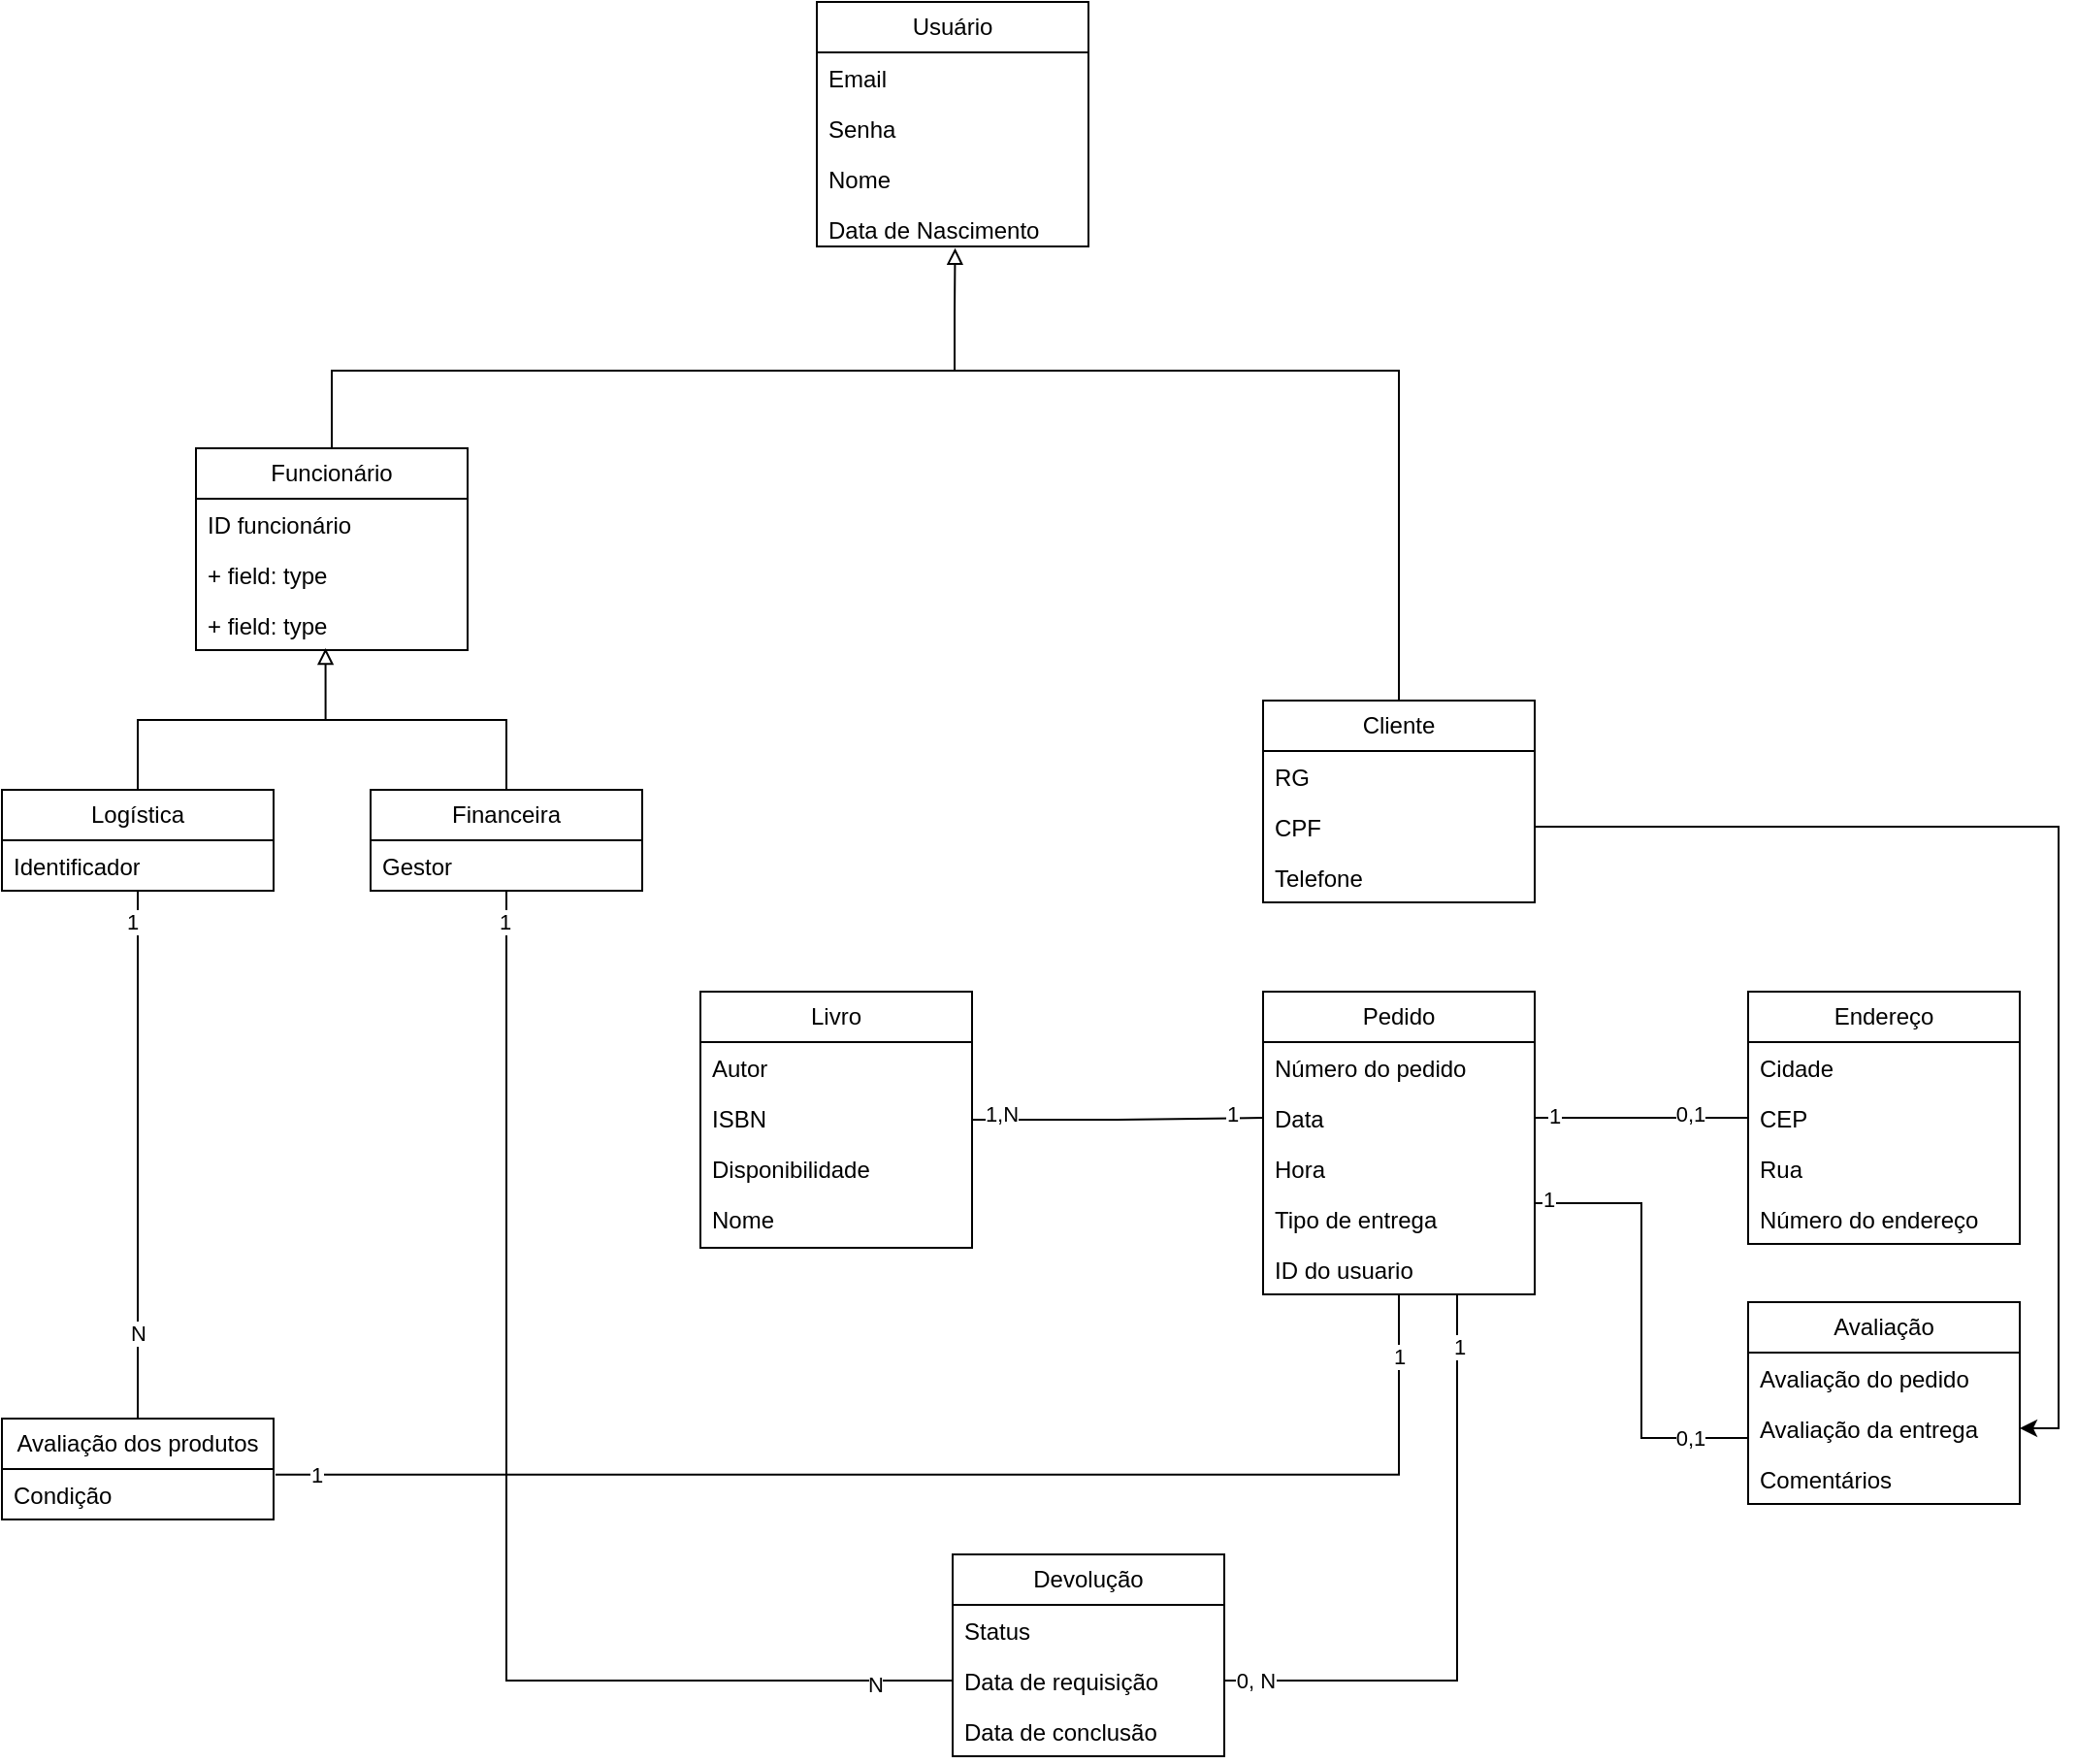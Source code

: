 <mxfile version="24.4.2" type="device">
  <diagram name="Page-1" id="b520641d-4fe3-3701-9064-5fc419738815">
    <mxGraphModel dx="988" dy="4586" grid="1" gridSize="10" guides="1" tooltips="1" connect="1" arrows="1" fold="1" page="1" pageScale="1" pageWidth="1100" pageHeight="850" background="none" math="0" shadow="0">
      <root>
        <mxCell id="0" />
        <mxCell id="1" parent="0" />
        <mxCell id="clQgSgbDN8U7DZsC-t68-5" value="Usuário" style="swimlane;fontStyle=0;childLayout=stackLayout;horizontal=1;startSize=26;fillColor=none;horizontalStack=0;resizeParent=1;resizeParentMax=0;resizeLast=0;collapsible=1;marginBottom=0;whiteSpace=wrap;html=1;" vertex="1" parent="1">
          <mxGeometry x="490" y="-2650" width="140" height="126" as="geometry" />
        </mxCell>
        <mxCell id="clQgSgbDN8U7DZsC-t68-6" value="Email" style="text;strokeColor=none;fillColor=none;align=left;verticalAlign=top;spacingLeft=4;spacingRight=4;overflow=hidden;rotatable=0;points=[[0,0.5],[1,0.5]];portConstraint=eastwest;whiteSpace=wrap;html=1;" vertex="1" parent="clQgSgbDN8U7DZsC-t68-5">
          <mxGeometry y="26" width="140" height="26" as="geometry" />
        </mxCell>
        <mxCell id="clQgSgbDN8U7DZsC-t68-7" value="Senha&lt;div&gt;&lt;br&gt;&lt;/div&gt;" style="text;strokeColor=none;fillColor=none;align=left;verticalAlign=top;spacingLeft=4;spacingRight=4;overflow=hidden;rotatable=0;points=[[0,0.5],[1,0.5]];portConstraint=eastwest;whiteSpace=wrap;html=1;" vertex="1" parent="clQgSgbDN8U7DZsC-t68-5">
          <mxGeometry y="52" width="140" height="26" as="geometry" />
        </mxCell>
        <mxCell id="clQgSgbDN8U7DZsC-t68-15" value="Nome" style="text;strokeColor=none;fillColor=none;align=left;verticalAlign=top;spacingLeft=4;spacingRight=4;overflow=hidden;rotatable=0;points=[[0,0.5],[1,0.5]];portConstraint=eastwest;whiteSpace=wrap;html=1;" vertex="1" parent="clQgSgbDN8U7DZsC-t68-5">
          <mxGeometry y="78" width="140" height="26" as="geometry" />
        </mxCell>
        <mxCell id="clQgSgbDN8U7DZsC-t68-20" value="Data de Nascimento&amp;nbsp;" style="text;strokeColor=none;fillColor=none;align=left;verticalAlign=top;spacingLeft=4;spacingRight=4;overflow=hidden;rotatable=0;points=[[0,0.5],[1,0.5]];portConstraint=eastwest;whiteSpace=wrap;html=1;" vertex="1" parent="clQgSgbDN8U7DZsC-t68-5">
          <mxGeometry y="104" width="140" height="22" as="geometry" />
        </mxCell>
        <mxCell id="clQgSgbDN8U7DZsC-t68-25" value="Pedido" style="swimlane;fontStyle=0;childLayout=stackLayout;horizontal=1;startSize=26;fillColor=none;horizontalStack=0;resizeParent=1;resizeParentMax=0;resizeLast=0;collapsible=1;marginBottom=0;whiteSpace=wrap;html=1;" vertex="1" parent="1">
          <mxGeometry x="720" y="-2140" width="140" height="156" as="geometry" />
        </mxCell>
        <mxCell id="clQgSgbDN8U7DZsC-t68-26" value="Número do pedido" style="text;strokeColor=none;fillColor=none;align=left;verticalAlign=top;spacingLeft=4;spacingRight=4;overflow=hidden;rotatable=0;points=[[0,0.5],[1,0.5]];portConstraint=eastwest;whiteSpace=wrap;html=1;" vertex="1" parent="clQgSgbDN8U7DZsC-t68-25">
          <mxGeometry y="26" width="140" height="26" as="geometry" />
        </mxCell>
        <mxCell id="clQgSgbDN8U7DZsC-t68-27" value="Data&amp;nbsp;" style="text;strokeColor=none;fillColor=none;align=left;verticalAlign=top;spacingLeft=4;spacingRight=4;overflow=hidden;rotatable=0;points=[[0,0.5],[1,0.5]];portConstraint=eastwest;whiteSpace=wrap;html=1;" vertex="1" parent="clQgSgbDN8U7DZsC-t68-25">
          <mxGeometry y="52" width="140" height="26" as="geometry" />
        </mxCell>
        <mxCell id="clQgSgbDN8U7DZsC-t68-28" value="Hora" style="text;strokeColor=none;fillColor=none;align=left;verticalAlign=top;spacingLeft=4;spacingRight=4;overflow=hidden;rotatable=0;points=[[0,0.5],[1,0.5]];portConstraint=eastwest;whiteSpace=wrap;html=1;" vertex="1" parent="clQgSgbDN8U7DZsC-t68-25">
          <mxGeometry y="78" width="140" height="26" as="geometry" />
        </mxCell>
        <mxCell id="clQgSgbDN8U7DZsC-t68-75" value="Tipo de entrega" style="text;strokeColor=none;fillColor=none;align=left;verticalAlign=top;spacingLeft=4;spacingRight=4;overflow=hidden;rotatable=0;points=[[0,0.5],[1,0.5]];portConstraint=eastwest;whiteSpace=wrap;html=1;" vertex="1" parent="clQgSgbDN8U7DZsC-t68-25">
          <mxGeometry y="104" width="140" height="26" as="geometry" />
        </mxCell>
        <mxCell id="clQgSgbDN8U7DZsC-t68-29" value="ID do usuario" style="text;strokeColor=none;fillColor=none;align=left;verticalAlign=top;spacingLeft=4;spacingRight=4;overflow=hidden;rotatable=0;points=[[0,0.5],[1,0.5]];portConstraint=eastwest;whiteSpace=wrap;html=1;" vertex="1" parent="clQgSgbDN8U7DZsC-t68-25">
          <mxGeometry y="130" width="140" height="26" as="geometry" />
        </mxCell>
        <mxCell id="clQgSgbDN8U7DZsC-t68-30" value="Endereço" style="swimlane;fontStyle=0;childLayout=stackLayout;horizontal=1;startSize=26;fillColor=none;horizontalStack=0;resizeParent=1;resizeParentMax=0;resizeLast=0;collapsible=1;marginBottom=0;whiteSpace=wrap;html=1;" vertex="1" parent="1">
          <mxGeometry x="970" y="-2140" width="140" height="130" as="geometry" />
        </mxCell>
        <mxCell id="clQgSgbDN8U7DZsC-t68-31" value="Cidade" style="text;strokeColor=none;fillColor=none;align=left;verticalAlign=top;spacingLeft=4;spacingRight=4;overflow=hidden;rotatable=0;points=[[0,0.5],[1,0.5]];portConstraint=eastwest;whiteSpace=wrap;html=1;" vertex="1" parent="clQgSgbDN8U7DZsC-t68-30">
          <mxGeometry y="26" width="140" height="26" as="geometry" />
        </mxCell>
        <mxCell id="clQgSgbDN8U7DZsC-t68-32" value="CEP" style="text;strokeColor=none;fillColor=none;align=left;verticalAlign=top;spacingLeft=4;spacingRight=4;overflow=hidden;rotatable=0;points=[[0,0.5],[1,0.5]];portConstraint=eastwest;whiteSpace=wrap;html=1;" vertex="1" parent="clQgSgbDN8U7DZsC-t68-30">
          <mxGeometry y="52" width="140" height="26" as="geometry" />
        </mxCell>
        <mxCell id="clQgSgbDN8U7DZsC-t68-33" value="Rua" style="text;strokeColor=none;fillColor=none;align=left;verticalAlign=top;spacingLeft=4;spacingRight=4;overflow=hidden;rotatable=0;points=[[0,0.5],[1,0.5]];portConstraint=eastwest;whiteSpace=wrap;html=1;" vertex="1" parent="clQgSgbDN8U7DZsC-t68-30">
          <mxGeometry y="78" width="140" height="26" as="geometry" />
        </mxCell>
        <mxCell id="clQgSgbDN8U7DZsC-t68-34" value="Número do endereço" style="text;strokeColor=none;fillColor=none;align=left;verticalAlign=top;spacingLeft=4;spacingRight=4;overflow=hidden;rotatable=0;points=[[0,0.5],[1,0.5]];portConstraint=eastwest;whiteSpace=wrap;html=1;" vertex="1" parent="clQgSgbDN8U7DZsC-t68-30">
          <mxGeometry y="104" width="140" height="26" as="geometry" />
        </mxCell>
        <mxCell id="clQgSgbDN8U7DZsC-t68-35" value="Avaliação" style="swimlane;fontStyle=0;childLayout=stackLayout;horizontal=1;startSize=26;fillColor=none;horizontalStack=0;resizeParent=1;resizeParentMax=0;resizeLast=0;collapsible=1;marginBottom=0;whiteSpace=wrap;html=1;" vertex="1" parent="1">
          <mxGeometry x="970" y="-1980" width="140" height="104" as="geometry" />
        </mxCell>
        <mxCell id="clQgSgbDN8U7DZsC-t68-36" value="Avaliação do pedido" style="text;strokeColor=none;fillColor=none;align=left;verticalAlign=top;spacingLeft=4;spacingRight=4;overflow=hidden;rotatable=0;points=[[0,0.5],[1,0.5]];portConstraint=eastwest;whiteSpace=wrap;html=1;" vertex="1" parent="clQgSgbDN8U7DZsC-t68-35">
          <mxGeometry y="26" width="140" height="26" as="geometry" />
        </mxCell>
        <mxCell id="clQgSgbDN8U7DZsC-t68-37" value="Avaliação da entrega" style="text;strokeColor=none;fillColor=none;align=left;verticalAlign=top;spacingLeft=4;spacingRight=4;overflow=hidden;rotatable=0;points=[[0,0.5],[1,0.5]];portConstraint=eastwest;whiteSpace=wrap;html=1;" vertex="1" parent="clQgSgbDN8U7DZsC-t68-35">
          <mxGeometry y="52" width="140" height="26" as="geometry" />
        </mxCell>
        <mxCell id="clQgSgbDN8U7DZsC-t68-38" value="Comentários&lt;div&gt;&lt;br&gt;&lt;/div&gt;" style="text;strokeColor=none;fillColor=none;align=left;verticalAlign=top;spacingLeft=4;spacingRight=4;overflow=hidden;rotatable=0;points=[[0,0.5],[1,0.5]];portConstraint=eastwest;whiteSpace=wrap;html=1;" vertex="1" parent="clQgSgbDN8U7DZsC-t68-35">
          <mxGeometry y="78" width="140" height="26" as="geometry" />
        </mxCell>
        <mxCell id="clQgSgbDN8U7DZsC-t68-73" style="edgeStyle=orthogonalEdgeStyle;rounded=0;orthogonalLoop=1;jettySize=auto;html=1;endArrow=none;endFill=0;" edge="1" parent="1" source="clQgSgbDN8U7DZsC-t68-43">
          <mxGeometry relative="1" as="geometry">
            <mxPoint x="720" y="-2075" as="targetPoint" />
          </mxGeometry>
        </mxCell>
        <mxCell id="clQgSgbDN8U7DZsC-t68-84" value="1,N" style="edgeLabel;html=1;align=center;verticalAlign=middle;resizable=0;points=[];" vertex="1" connectable="0" parent="clQgSgbDN8U7DZsC-t68-73">
          <mxGeometry x="-0.809" y="3" relative="1" as="geometry">
            <mxPoint as="offset" />
          </mxGeometry>
        </mxCell>
        <mxCell id="clQgSgbDN8U7DZsC-t68-85" value="1" style="edgeLabel;html=1;align=center;verticalAlign=middle;resizable=0;points=[];" vertex="1" connectable="0" parent="clQgSgbDN8U7DZsC-t68-73">
          <mxGeometry x="0.782" y="2" relative="1" as="geometry">
            <mxPoint as="offset" />
          </mxGeometry>
        </mxCell>
        <mxCell id="clQgSgbDN8U7DZsC-t68-43" value="Livro" style="swimlane;fontStyle=0;childLayout=stackLayout;horizontal=1;startSize=26;fillColor=none;horizontalStack=0;resizeParent=1;resizeParentMax=0;resizeLast=0;collapsible=1;marginBottom=0;whiteSpace=wrap;html=1;" vertex="1" parent="1">
          <mxGeometry x="430" y="-2140" width="140" height="132" as="geometry" />
        </mxCell>
        <mxCell id="clQgSgbDN8U7DZsC-t68-108" value="Autor" style="text;strokeColor=none;fillColor=none;align=left;verticalAlign=top;spacingLeft=4;spacingRight=4;overflow=hidden;rotatable=0;points=[[0,0.5],[1,0.5]];portConstraint=eastwest;whiteSpace=wrap;html=1;" vertex="1" parent="clQgSgbDN8U7DZsC-t68-43">
          <mxGeometry y="26" width="140" height="26" as="geometry" />
        </mxCell>
        <mxCell id="clQgSgbDN8U7DZsC-t68-109" value="ISBN" style="text;strokeColor=none;fillColor=none;align=left;verticalAlign=top;spacingLeft=4;spacingRight=4;overflow=hidden;rotatable=0;points=[[0,0.5],[1,0.5]];portConstraint=eastwest;whiteSpace=wrap;html=1;" vertex="1" parent="clQgSgbDN8U7DZsC-t68-43">
          <mxGeometry y="52" width="140" height="26" as="geometry" />
        </mxCell>
        <mxCell id="clQgSgbDN8U7DZsC-t68-110" value="Disponibilidade" style="text;strokeColor=none;fillColor=none;align=left;verticalAlign=top;spacingLeft=4;spacingRight=4;overflow=hidden;rotatable=0;points=[[0,0.5],[1,0.5]];portConstraint=eastwest;whiteSpace=wrap;html=1;" vertex="1" parent="clQgSgbDN8U7DZsC-t68-43">
          <mxGeometry y="78" width="140" height="26" as="geometry" />
        </mxCell>
        <mxCell id="clQgSgbDN8U7DZsC-t68-44" value="Nome" style="text;strokeColor=none;fillColor=none;align=left;verticalAlign=top;spacingLeft=4;spacingRight=4;overflow=hidden;rotatable=0;points=[[0,0.5],[1,0.5]];portConstraint=eastwest;whiteSpace=wrap;html=1;" vertex="1" parent="clQgSgbDN8U7DZsC-t68-43">
          <mxGeometry y="104" width="140" height="26" as="geometry" />
        </mxCell>
        <mxCell id="clQgSgbDN8U7DZsC-t68-46" value="&lt;div&gt;&lt;br&gt;&lt;/div&gt;" style="text;strokeColor=none;fillColor=none;align=left;verticalAlign=top;spacingLeft=4;spacingRight=4;overflow=hidden;rotatable=0;points=[[0,0.5],[1,0.5]];portConstraint=eastwest;whiteSpace=wrap;html=1;" vertex="1" parent="clQgSgbDN8U7DZsC-t68-43">
          <mxGeometry y="130" width="140" height="2" as="geometry" />
        </mxCell>
        <mxCell id="clQgSgbDN8U7DZsC-t68-59" style="edgeStyle=orthogonalEdgeStyle;rounded=0;orthogonalLoop=1;jettySize=auto;html=1;entryX=0;entryY=0.5;entryDx=0;entryDy=0;endArrow=none;endFill=0;" edge="1" parent="1" source="clQgSgbDN8U7DZsC-t68-27" target="clQgSgbDN8U7DZsC-t68-32">
          <mxGeometry relative="1" as="geometry" />
        </mxCell>
        <mxCell id="clQgSgbDN8U7DZsC-t68-103" value="1" style="edgeLabel;html=1;align=center;verticalAlign=middle;resizable=0;points=[];" vertex="1" connectable="0" parent="clQgSgbDN8U7DZsC-t68-59">
          <mxGeometry x="-0.831" y="1" relative="1" as="geometry">
            <mxPoint as="offset" />
          </mxGeometry>
        </mxCell>
        <mxCell id="clQgSgbDN8U7DZsC-t68-104" value="0,1" style="edgeLabel;html=1;align=center;verticalAlign=middle;resizable=0;points=[];" vertex="1" connectable="0" parent="clQgSgbDN8U7DZsC-t68-59">
          <mxGeometry x="0.457" y="2" relative="1" as="geometry">
            <mxPoint as="offset" />
          </mxGeometry>
        </mxCell>
        <mxCell id="clQgSgbDN8U7DZsC-t68-60" style="edgeStyle=orthogonalEdgeStyle;rounded=0;orthogonalLoop=1;jettySize=auto;html=1;entryX=0;entryY=0.5;entryDx=0;entryDy=0;exitX=1;exitY=0.5;exitDx=0;exitDy=0;endArrow=none;endFill=0;" edge="1" parent="1">
          <mxGeometry relative="1" as="geometry">
            <mxPoint x="860" y="-2036" as="sourcePoint" />
            <mxPoint x="970" y="-1876" as="targetPoint" />
            <Array as="points">
              <mxPoint x="860" y="-2031" />
              <mxPoint x="915" y="-2031" />
              <mxPoint x="915" y="-1910" />
              <mxPoint x="970" y="-1910" />
            </Array>
          </mxGeometry>
        </mxCell>
        <mxCell id="clQgSgbDN8U7DZsC-t68-105" value="1" style="edgeLabel;html=1;align=center;verticalAlign=middle;resizable=0;points=[];" vertex="1" connectable="0" parent="clQgSgbDN8U7DZsC-t68-60">
          <mxGeometry x="-0.911" y="2" relative="1" as="geometry">
            <mxPoint as="offset" />
          </mxGeometry>
        </mxCell>
        <mxCell id="clQgSgbDN8U7DZsC-t68-106" value="0,1" style="edgeLabel;html=1;align=center;verticalAlign=middle;resizable=0;points=[];" vertex="1" connectable="0" parent="clQgSgbDN8U7DZsC-t68-60">
          <mxGeometry x="0.523" relative="1" as="geometry">
            <mxPoint as="offset" />
          </mxGeometry>
        </mxCell>
        <mxCell id="clQgSgbDN8U7DZsC-t68-128" style="edgeStyle=orthogonalEdgeStyle;rounded=0;orthogonalLoop=1;jettySize=auto;html=1;endArrow=block;endFill=0;entryX=0.509;entryY=1.039;entryDx=0;entryDy=0;entryPerimeter=0;" edge="1" parent="1" source="clQgSgbDN8U7DZsC-t68-61" target="clQgSgbDN8U7DZsC-t68-20">
          <mxGeometry relative="1" as="geometry">
            <mxPoint x="590" y="-2490" as="targetPoint" />
            <Array as="points">
              <mxPoint x="240" y="-2460" />
              <mxPoint x="561" y="-2460" />
              <mxPoint x="561" y="-2490" />
              <mxPoint x="561" y="-2490" />
            </Array>
          </mxGeometry>
        </mxCell>
        <mxCell id="clQgSgbDN8U7DZsC-t68-61" value="Funcionário" style="swimlane;fontStyle=0;childLayout=stackLayout;horizontal=1;startSize=26;fillColor=none;horizontalStack=0;resizeParent=1;resizeParentMax=0;resizeLast=0;collapsible=1;marginBottom=0;whiteSpace=wrap;html=1;" vertex="1" parent="1">
          <mxGeometry x="170" y="-2420" width="140" height="104" as="geometry" />
        </mxCell>
        <mxCell id="clQgSgbDN8U7DZsC-t68-62" value="ID funcionário" style="text;strokeColor=none;fillColor=none;align=left;verticalAlign=top;spacingLeft=4;spacingRight=4;overflow=hidden;rotatable=0;points=[[0,0.5],[1,0.5]];portConstraint=eastwest;whiteSpace=wrap;html=1;" vertex="1" parent="clQgSgbDN8U7DZsC-t68-61">
          <mxGeometry y="26" width="140" height="26" as="geometry" />
        </mxCell>
        <mxCell id="clQgSgbDN8U7DZsC-t68-63" value="+ field: type" style="text;strokeColor=none;fillColor=none;align=left;verticalAlign=top;spacingLeft=4;spacingRight=4;overflow=hidden;rotatable=0;points=[[0,0.5],[1,0.5]];portConstraint=eastwest;whiteSpace=wrap;html=1;" vertex="1" parent="clQgSgbDN8U7DZsC-t68-61">
          <mxGeometry y="52" width="140" height="26" as="geometry" />
        </mxCell>
        <mxCell id="clQgSgbDN8U7DZsC-t68-64" value="+ field: type" style="text;strokeColor=none;fillColor=none;align=left;verticalAlign=top;spacingLeft=4;spacingRight=4;overflow=hidden;rotatable=0;points=[[0,0.5],[1,0.5]];portConstraint=eastwest;whiteSpace=wrap;html=1;" vertex="1" parent="clQgSgbDN8U7DZsC-t68-61">
          <mxGeometry y="78" width="140" height="26" as="geometry" />
        </mxCell>
        <mxCell id="clQgSgbDN8U7DZsC-t68-91" value="Logística" style="swimlane;fontStyle=0;childLayout=stackLayout;horizontal=1;startSize=26;fillColor=none;horizontalStack=0;resizeParent=1;resizeParentMax=0;resizeLast=0;collapsible=1;marginBottom=0;whiteSpace=wrap;html=1;" vertex="1" parent="1">
          <mxGeometry x="70" y="-2244" width="140" height="52" as="geometry" />
        </mxCell>
        <mxCell id="clQgSgbDN8U7DZsC-t68-94" value="Identificador" style="text;strokeColor=none;fillColor=none;align=left;verticalAlign=top;spacingLeft=4;spacingRight=4;overflow=hidden;rotatable=0;points=[[0,0.5],[1,0.5]];portConstraint=eastwest;whiteSpace=wrap;html=1;" vertex="1" parent="clQgSgbDN8U7DZsC-t68-91">
          <mxGeometry y="26" width="140" height="26" as="geometry" />
        </mxCell>
        <mxCell id="clQgSgbDN8U7DZsC-t68-95" value="Financeira" style="swimlane;fontStyle=0;childLayout=stackLayout;horizontal=1;startSize=26;fillColor=none;horizontalStack=0;resizeParent=1;resizeParentMax=0;resizeLast=0;collapsible=1;marginBottom=0;whiteSpace=wrap;html=1;" vertex="1" parent="1">
          <mxGeometry x="260" y="-2244" width="140" height="52" as="geometry" />
        </mxCell>
        <mxCell id="clQgSgbDN8U7DZsC-t68-96" value="Gestor" style="text;strokeColor=none;fillColor=none;align=left;verticalAlign=top;spacingLeft=4;spacingRight=4;overflow=hidden;rotatable=0;points=[[0,0.5],[1,0.5]];portConstraint=eastwest;whiteSpace=wrap;html=1;" vertex="1" parent="clQgSgbDN8U7DZsC-t68-95">
          <mxGeometry y="26" width="140" height="26" as="geometry" />
        </mxCell>
        <mxCell id="clQgSgbDN8U7DZsC-t68-130" style="edgeStyle=orthogonalEdgeStyle;rounded=0;orthogonalLoop=1;jettySize=auto;html=1;endArrow=none;endFill=0;" edge="1" parent="1" source="clQgSgbDN8U7DZsC-t68-99">
          <mxGeometry relative="1" as="geometry">
            <mxPoint x="560" y="-2460" as="targetPoint" />
            <Array as="points">
              <mxPoint x="790" y="-2460" />
            </Array>
          </mxGeometry>
        </mxCell>
        <mxCell id="clQgSgbDN8U7DZsC-t68-99" value="Cliente" style="swimlane;fontStyle=0;childLayout=stackLayout;horizontal=1;startSize=26;fillColor=none;horizontalStack=0;resizeParent=1;resizeParentMax=0;resizeLast=0;collapsible=1;marginBottom=0;whiteSpace=wrap;html=1;" vertex="1" parent="1">
          <mxGeometry x="720" y="-2290" width="140" height="104" as="geometry" />
        </mxCell>
        <mxCell id="clQgSgbDN8U7DZsC-t68-100" value="RG" style="text;strokeColor=none;fillColor=none;align=left;verticalAlign=top;spacingLeft=4;spacingRight=4;overflow=hidden;rotatable=0;points=[[0,0.5],[1,0.5]];portConstraint=eastwest;whiteSpace=wrap;html=1;" vertex="1" parent="clQgSgbDN8U7DZsC-t68-99">
          <mxGeometry y="26" width="140" height="26" as="geometry" />
        </mxCell>
        <mxCell id="clQgSgbDN8U7DZsC-t68-101" value="CPF" style="text;strokeColor=none;fillColor=none;align=left;verticalAlign=top;spacingLeft=4;spacingRight=4;overflow=hidden;rotatable=0;points=[[0,0.5],[1,0.5]];portConstraint=eastwest;whiteSpace=wrap;html=1;" vertex="1" parent="clQgSgbDN8U7DZsC-t68-99">
          <mxGeometry y="52" width="140" height="26" as="geometry" />
        </mxCell>
        <mxCell id="clQgSgbDN8U7DZsC-t68-102" value="Telefone" style="text;strokeColor=none;fillColor=none;align=left;verticalAlign=top;spacingLeft=4;spacingRight=4;overflow=hidden;rotatable=0;points=[[0,0.5],[1,0.5]];portConstraint=eastwest;whiteSpace=wrap;html=1;" vertex="1" parent="clQgSgbDN8U7DZsC-t68-99">
          <mxGeometry y="78" width="140" height="26" as="geometry" />
        </mxCell>
        <mxCell id="clQgSgbDN8U7DZsC-t68-107" style="edgeStyle=orthogonalEdgeStyle;rounded=0;orthogonalLoop=1;jettySize=auto;html=1;entryX=1;entryY=0.5;entryDx=0;entryDy=0;" edge="1" parent="1" source="clQgSgbDN8U7DZsC-t68-101" target="clQgSgbDN8U7DZsC-t68-37">
          <mxGeometry relative="1" as="geometry" />
        </mxCell>
        <mxCell id="clQgSgbDN8U7DZsC-t68-111" value="Avaliação dos produtos" style="swimlane;fontStyle=0;childLayout=stackLayout;horizontal=1;startSize=26;fillColor=none;horizontalStack=0;resizeParent=1;resizeParentMax=0;resizeLast=0;collapsible=1;marginBottom=0;whiteSpace=wrap;html=1;" vertex="1" parent="1">
          <mxGeometry x="70" y="-1920" width="140" height="52" as="geometry" />
        </mxCell>
        <mxCell id="clQgSgbDN8U7DZsC-t68-112" value="Condição" style="text;strokeColor=none;fillColor=none;align=left;verticalAlign=top;spacingLeft=4;spacingRight=4;overflow=hidden;rotatable=0;points=[[0,0.5],[1,0.5]];portConstraint=eastwest;whiteSpace=wrap;html=1;" vertex="1" parent="clQgSgbDN8U7DZsC-t68-111">
          <mxGeometry y="26" width="140" height="26" as="geometry" />
        </mxCell>
        <mxCell id="clQgSgbDN8U7DZsC-t68-115" style="edgeStyle=orthogonalEdgeStyle;rounded=0;orthogonalLoop=1;jettySize=auto;html=1;entryX=1.007;entryY=0.111;entryDx=0;entryDy=0;entryPerimeter=0;endArrow=none;endFill=0;" edge="1" parent="1" source="clQgSgbDN8U7DZsC-t68-29" target="clQgSgbDN8U7DZsC-t68-112">
          <mxGeometry relative="1" as="geometry">
            <Array as="points">
              <mxPoint x="790" y="-1891" />
            </Array>
          </mxGeometry>
        </mxCell>
        <mxCell id="clQgSgbDN8U7DZsC-t68-117" value="1" style="edgeLabel;html=1;align=center;verticalAlign=middle;resizable=0;points=[];" vertex="1" connectable="0" parent="clQgSgbDN8U7DZsC-t68-115">
          <mxGeometry x="-0.906" relative="1" as="geometry">
            <mxPoint as="offset" />
          </mxGeometry>
        </mxCell>
        <mxCell id="clQgSgbDN8U7DZsC-t68-121" value="1" style="edgeLabel;html=1;align=center;verticalAlign=middle;resizable=0;points=[];" vertex="1" connectable="0" parent="clQgSgbDN8U7DZsC-t68-115">
          <mxGeometry x="0.937" relative="1" as="geometry">
            <mxPoint as="offset" />
          </mxGeometry>
        </mxCell>
        <mxCell id="clQgSgbDN8U7DZsC-t68-116" style="edgeStyle=orthogonalEdgeStyle;rounded=0;orthogonalLoop=1;jettySize=auto;html=1;entryX=0.5;entryY=0;entryDx=0;entryDy=0;endArrow=none;endFill=0;" edge="1" parent="1" source="clQgSgbDN8U7DZsC-t68-94" target="clQgSgbDN8U7DZsC-t68-111">
          <mxGeometry relative="1" as="geometry">
            <Array as="points">
              <mxPoint x="140" y="-2080" />
              <mxPoint x="140" y="-2080" />
            </Array>
          </mxGeometry>
        </mxCell>
        <mxCell id="clQgSgbDN8U7DZsC-t68-122" value="1" style="edgeLabel;html=1;align=center;verticalAlign=middle;resizable=0;points=[];" vertex="1" connectable="0" parent="clQgSgbDN8U7DZsC-t68-116">
          <mxGeometry x="-0.876" y="-3" relative="1" as="geometry">
            <mxPoint y="-1" as="offset" />
          </mxGeometry>
        </mxCell>
        <mxCell id="clQgSgbDN8U7DZsC-t68-123" value="N" style="edgeLabel;html=1;align=center;verticalAlign=middle;resizable=0;points=[];" vertex="1" connectable="0" parent="clQgSgbDN8U7DZsC-t68-116">
          <mxGeometry x="0.685" relative="1" as="geometry">
            <mxPoint y="-1" as="offset" />
          </mxGeometry>
        </mxCell>
        <mxCell id="clQgSgbDN8U7DZsC-t68-125" style="edgeStyle=orthogonalEdgeStyle;rounded=0;orthogonalLoop=1;jettySize=auto;html=1;entryX=0.477;entryY=0.962;entryDx=0;entryDy=0;entryPerimeter=0;endArrow=block;endFill=0;strokeColor=#000000;" edge="1" parent="1" source="clQgSgbDN8U7DZsC-t68-91" target="clQgSgbDN8U7DZsC-t68-64">
          <mxGeometry relative="1" as="geometry" />
        </mxCell>
        <mxCell id="clQgSgbDN8U7DZsC-t68-126" style="edgeStyle=orthogonalEdgeStyle;rounded=0;orthogonalLoop=1;jettySize=auto;html=1;endArrow=none;endFill=0;" edge="1" parent="1" source="clQgSgbDN8U7DZsC-t68-95">
          <mxGeometry relative="1" as="geometry">
            <mxPoint x="230" y="-2280" as="targetPoint" />
            <Array as="points">
              <mxPoint x="330" y="-2280" />
              <mxPoint x="236" y="-2280" />
            </Array>
          </mxGeometry>
        </mxCell>
        <mxCell id="clQgSgbDN8U7DZsC-t68-131" value="Devolução" style="swimlane;fontStyle=0;childLayout=stackLayout;horizontal=1;startSize=26;fillColor=none;horizontalStack=0;resizeParent=1;resizeParentMax=0;resizeLast=0;collapsible=1;marginBottom=0;whiteSpace=wrap;html=1;" vertex="1" parent="1">
          <mxGeometry x="560" y="-1850" width="140" height="104" as="geometry" />
        </mxCell>
        <mxCell id="clQgSgbDN8U7DZsC-t68-132" value="Status" style="text;strokeColor=none;fillColor=none;align=left;verticalAlign=top;spacingLeft=4;spacingRight=4;overflow=hidden;rotatable=0;points=[[0,0.5],[1,0.5]];portConstraint=eastwest;whiteSpace=wrap;html=1;" vertex="1" parent="clQgSgbDN8U7DZsC-t68-131">
          <mxGeometry y="26" width="140" height="26" as="geometry" />
        </mxCell>
        <mxCell id="clQgSgbDN8U7DZsC-t68-134" value="Data de requisição&amp;nbsp;" style="text;strokeColor=none;fillColor=none;align=left;verticalAlign=top;spacingLeft=4;spacingRight=4;overflow=hidden;rotatable=0;points=[[0,0.5],[1,0.5]];portConstraint=eastwest;whiteSpace=wrap;html=1;" vertex="1" parent="clQgSgbDN8U7DZsC-t68-131">
          <mxGeometry y="52" width="140" height="26" as="geometry" />
        </mxCell>
        <mxCell id="clQgSgbDN8U7DZsC-t68-135" value="Data de conclusão" style="text;strokeColor=none;fillColor=none;align=left;verticalAlign=top;spacingLeft=4;spacingRight=4;overflow=hidden;rotatable=0;points=[[0,0.5],[1,0.5]];portConstraint=eastwest;whiteSpace=wrap;html=1;" vertex="1" parent="clQgSgbDN8U7DZsC-t68-131">
          <mxGeometry y="78" width="140" height="26" as="geometry" />
        </mxCell>
        <mxCell id="clQgSgbDN8U7DZsC-t68-136" style="edgeStyle=orthogonalEdgeStyle;rounded=0;orthogonalLoop=1;jettySize=auto;html=1;entryX=0;entryY=0.5;entryDx=0;entryDy=0;endArrow=none;endFill=0;" edge="1" parent="1" source="clQgSgbDN8U7DZsC-t68-96" target="clQgSgbDN8U7DZsC-t68-134">
          <mxGeometry relative="1" as="geometry">
            <Array as="points">
              <mxPoint x="330" y="-1785" />
            </Array>
          </mxGeometry>
        </mxCell>
        <mxCell id="clQgSgbDN8U7DZsC-t68-137" value="1" style="edgeLabel;html=1;align=center;verticalAlign=middle;resizable=0;points=[];" vertex="1" connectable="0" parent="clQgSgbDN8U7DZsC-t68-136">
          <mxGeometry x="-0.95" y="-1" relative="1" as="geometry">
            <mxPoint as="offset" />
          </mxGeometry>
        </mxCell>
        <mxCell id="clQgSgbDN8U7DZsC-t68-138" value="N" style="edgeLabel;html=1;align=center;verticalAlign=middle;resizable=0;points=[];" vertex="1" connectable="0" parent="clQgSgbDN8U7DZsC-t68-136">
          <mxGeometry x="0.874" y="-2" relative="1" as="geometry">
            <mxPoint as="offset" />
          </mxGeometry>
        </mxCell>
        <mxCell id="clQgSgbDN8U7DZsC-t68-139" style="edgeStyle=orthogonalEdgeStyle;rounded=0;orthogonalLoop=1;jettySize=auto;html=1;entryX=1;entryY=0.5;entryDx=0;entryDy=0;endArrow=none;endFill=0;" edge="1" parent="1" source="clQgSgbDN8U7DZsC-t68-29" target="clQgSgbDN8U7DZsC-t68-134">
          <mxGeometry relative="1" as="geometry">
            <Array as="points">
              <mxPoint x="820" y="-1785" />
            </Array>
          </mxGeometry>
        </mxCell>
        <mxCell id="clQgSgbDN8U7DZsC-t68-140" value="1" style="edgeLabel;html=1;align=center;verticalAlign=middle;resizable=0;points=[];" vertex="1" connectable="0" parent="clQgSgbDN8U7DZsC-t68-139">
          <mxGeometry x="-0.831" y="1" relative="1" as="geometry">
            <mxPoint as="offset" />
          </mxGeometry>
        </mxCell>
        <mxCell id="clQgSgbDN8U7DZsC-t68-142" value="0, N" style="edgeLabel;html=1;align=center;verticalAlign=middle;resizable=0;points=[];" vertex="1" connectable="0" parent="clQgSgbDN8U7DZsC-t68-139">
          <mxGeometry x="0.9" relative="1" as="geometry">
            <mxPoint as="offset" />
          </mxGeometry>
        </mxCell>
      </root>
    </mxGraphModel>
  </diagram>
</mxfile>
